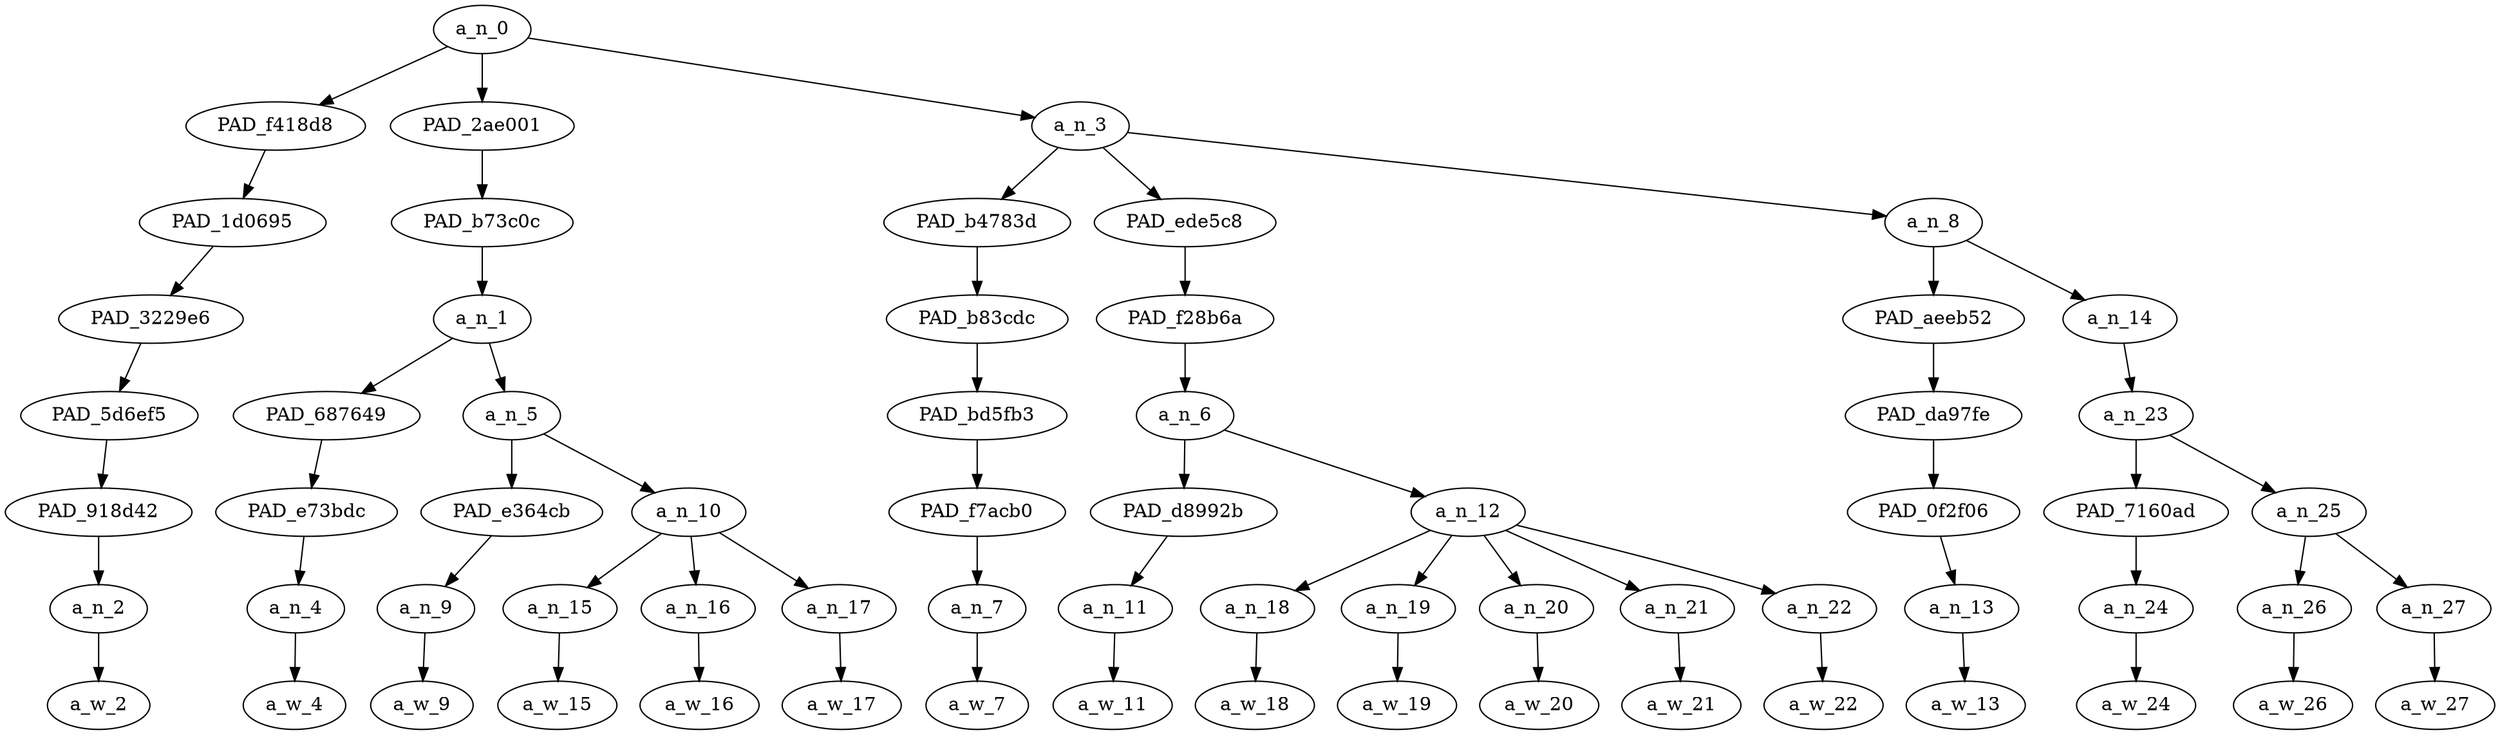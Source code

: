strict digraph "" {
	a_n_0	[div_dir=1,
		index=0,
		level=7,
		pos="5.708333333333333,7!",
		text_span="[0, 1, 2, 3, 4, 5, 6, 7, 8, 9, 10, 11, 12, 13, 14, 15, 16]",
		value=1.00000000];
	PAD_f418d8	[div_dir=1,
		index=1,
		level=6,
		pos="5.0,6!",
		text_span="[5]",
		value=0.04929201];
	a_n_0 -> PAD_f418d8;
	PAD_2ae001	[div_dir=1,
		index=0,
		level=6,
		pos="1.0,6!",
		text_span="[0, 1, 2, 3, 4]",
		value=0.54487436];
	a_n_0 -> PAD_2ae001;
	a_n_3	[div_dir=1,
		index=2,
		level=6,
		pos="11.125,6!",
		text_span="[6, 7, 8, 9, 10, 11, 12, 13, 14, 15, 16]",
		value=0.40445885];
	a_n_0 -> a_n_3;
	PAD_1d0695	[div_dir=1,
		index=1,
		level=5,
		pos="5.0,5!",
		text_span="[5]",
		value=0.04929201];
	PAD_f418d8 -> PAD_1d0695;
	PAD_3229e6	[div_dir=1,
		index=1,
		level=4,
		pos="5.0,4!",
		text_span="[5]",
		value=0.04929201];
	PAD_1d0695 -> PAD_3229e6;
	PAD_5d6ef5	[div_dir=1,
		index=2,
		level=3,
		pos="5.0,3!",
		text_span="[5]",
		value=0.04929201];
	PAD_3229e6 -> PAD_5d6ef5;
	PAD_918d42	[div_dir=1,
		index=3,
		level=2,
		pos="5.0,2!",
		text_span="[5]",
		value=0.04929201];
	PAD_5d6ef5 -> PAD_918d42;
	a_n_2	[div_dir=1,
		index=5,
		level=1,
		pos="5.0,1!",
		text_span="[5]",
		value=0.04929201];
	PAD_918d42 -> a_n_2;
	a_w_2	[div_dir=0,
		index=5,
		level=0,
		pos="5,0!",
		text_span="[5]",
		value=so];
	a_n_2 -> a_w_2;
	PAD_b73c0c	[div_dir=1,
		index=0,
		level=5,
		pos="1.0,5!",
		text_span="[0, 1, 2, 3, 4]",
		value=0.54487436];
	PAD_2ae001 -> PAD_b73c0c;
	a_n_1	[div_dir=1,
		index=0,
		level=4,
		pos="1.0,4!",
		text_span="[0, 1, 2, 3, 4]",
		value=0.54487436];
	PAD_b73c0c -> a_n_1;
	PAD_687649	[div_dir=1,
		index=0,
		level=3,
		pos="0.0,3!",
		text_span="[0]",
		value=0.06246152];
	a_n_1 -> PAD_687649;
	a_n_5	[div_dir=1,
		index=1,
		level=3,
		pos="2.0,3!",
		text_span="[1, 2, 3, 4]",
		value=0.48041372];
	a_n_1 -> a_n_5;
	PAD_e73bdc	[div_dir=1,
		index=0,
		level=2,
		pos="0.0,2!",
		text_span="[0]",
		value=0.06246152];
	PAD_687649 -> PAD_e73bdc;
	a_n_4	[div_dir=1,
		index=0,
		level=1,
		pos="0.0,1!",
		text_span="[0]",
		value=0.06246152];
	PAD_e73bdc -> a_n_4;
	a_w_4	[div_dir=0,
		index=0,
		level=0,
		pos="0,0!",
		text_span="[0]",
		value=i];
	a_n_4 -> a_w_4;
	PAD_e364cb	[div_dir=1,
		index=1,
		level=2,
		pos="1.0,2!",
		text_span="[1]",
		value=0.04792078];
	a_n_5 -> PAD_e364cb;
	a_n_10	[div_dir=1,
		index=2,
		level=2,
		pos="3.0,2!",
		text_span="[2, 3, 4]",
		value=0.43062328];
	a_n_5 -> a_n_10;
	a_n_9	[div_dir=1,
		index=1,
		level=1,
		pos="1.0,1!",
		text_span="[1]",
		value=0.04792078];
	PAD_e364cb -> a_n_9;
	a_w_9	[div_dir=0,
		index=1,
		level=0,
		pos="1,0!",
		text_span="[1]",
		value=am];
	a_n_9 -> a_w_9;
	a_n_15	[div_dir=1,
		index=2,
		level=1,
		pos="2.0,1!",
		text_span="[2]",
		value=0.05487674];
	a_n_10 -> a_n_15;
	a_n_16	[div_dir=1,
		index=3,
		level=1,
		pos="3.0,1!",
		text_span="[3]",
		value=0.09223488];
	a_n_10 -> a_n_16;
	a_n_17	[div_dir=1,
		index=4,
		level=1,
		pos="4.0,1!",
		text_span="[4]",
		value=0.28157287];
	a_n_10 -> a_n_17;
	a_w_15	[div_dir=0,
		index=2,
		level=0,
		pos="2,0!",
		text_span="[2]",
		value=part];
	a_n_15 -> a_w_15;
	a_w_16	[div_dir=0,
		index=3,
		level=0,
		pos="3,0!",
		text_span="[3]",
		value=potato];
	a_n_16 -> a_w_16;
	a_w_17	[div_dir=0,
		index=4,
		level=0,
		pos="4,0!",
		text_span="[4]",
		value=nigger];
	a_n_17 -> a_w_17;
	PAD_b4783d	[div_dir=1,
		index=3,
		level=5,
		pos="12.0,5!",
		text_span="[12]",
		value=0.03243755];
	a_n_3 -> PAD_b4783d;
	PAD_ede5c8	[div_dir=1,
		index=2,
		level=5,
		pos="7.5,5!",
		text_span="[6, 7, 8, 9, 10, 11]",
		value=0.21219565];
	a_n_3 -> PAD_ede5c8;
	a_n_8	[div_dir=1,
		index=4,
		level=5,
		pos="13.875,5!",
		text_span="[13, 14, 15, 16]",
		value=0.15957076];
	a_n_3 -> a_n_8;
	PAD_b83cdc	[div_dir=1,
		index=3,
		level=4,
		pos="12.0,4!",
		text_span="[12]",
		value=0.03243755];
	PAD_b4783d -> PAD_b83cdc;
	PAD_bd5fb3	[div_dir=1,
		index=4,
		level=3,
		pos="12.0,3!",
		text_span="[12]",
		value=0.03243755];
	PAD_b83cdc -> PAD_bd5fb3;
	PAD_f7acb0	[div_dir=1,
		index=6,
		level=2,
		pos="12.0,2!",
		text_span="[12]",
		value=0.03243755];
	PAD_bd5fb3 -> PAD_f7acb0;
	a_n_7	[div_dir=1,
		index=12,
		level=1,
		pos="12.0,1!",
		text_span="[12]",
		value=0.03243755];
	PAD_f7acb0 -> a_n_7;
	a_w_7	[div_dir=0,
		index=12,
		level=0,
		pos="12,0!",
		text_span="[12]",
		value=i2];
	a_n_7 -> a_w_7;
	PAD_f28b6a	[div_dir=1,
		index=2,
		level=4,
		pos="7.5,4!",
		text_span="[6, 7, 8, 9, 10, 11]",
		value=0.21219565];
	PAD_ede5c8 -> PAD_f28b6a;
	a_n_6	[div_dir=1,
		index=3,
		level=3,
		pos="7.5,3!",
		text_span="[6, 7, 8, 9, 10, 11]",
		value=0.21219565];
	PAD_f28b6a -> a_n_6;
	PAD_d8992b	[div_dir=1,
		index=4,
		level=2,
		pos="6.0,2!",
		text_span="[6]",
		value=0.03580305];
	a_n_6 -> PAD_d8992b;
	a_n_12	[div_dir=1,
		index=5,
		level=2,
		pos="9.0,2!",
		text_span="[7, 8, 9, 10, 11]",
		value=0.17628521];
	a_n_6 -> a_n_12;
	a_n_11	[div_dir=1,
		index=6,
		level=1,
		pos="6.0,1!",
		text_span="[6]",
		value=0.03580305];
	PAD_d8992b -> a_n_11;
	a_w_11	[div_dir=0,
		index=6,
		level=0,
		pos="6,0!",
		text_span="[6]",
		value=i1];
	a_n_11 -> a_w_11;
	a_n_18	[div_dir=1,
		index=7,
		level=1,
		pos="7.0,1!",
		text_span="[7]",
		value=0.03063602];
	a_n_12 -> a_n_18;
	a_n_19	[div_dir=-1,
		index=8,
		level=1,
		pos="8.0,1!",
		text_span="[8]",
		value=0.03004285];
	a_n_12 -> a_n_19;
	a_n_20	[div_dir=1,
		index=9,
		level=1,
		pos="9.0,1!",
		text_span="[9]",
		value=0.04175854];
	a_n_12 -> a_n_20;
	a_n_21	[div_dir=1,
		index=10,
		level=1,
		pos="10.0,1!",
		text_span="[10]",
		value=0.03309526];
	a_n_12 -> a_n_21;
	a_n_22	[div_dir=-1,
		index=11,
		level=1,
		pos="11.0,1!",
		text_span="[11]",
		value=0.04070389];
	a_n_12 -> a_n_22;
	a_w_18	[div_dir=0,
		index=7,
		level=0,
		pos="7,0!",
		text_span="[7]",
		value=am1];
	a_n_18 -> a_w_18;
	a_w_19	[div_dir=0,
		index=8,
		level=0,
		pos="8,0!",
		text_span="[8]",
		value=not];
	a_n_19 -> a_w_19;
	a_w_20	[div_dir=0,
		index=9,
		level=0,
		pos="9,0!",
		text_span="[9]",
		value=welcome];
	a_n_20 -> a_w_20;
	a_w_21	[div_dir=0,
		index=10,
		level=0,
		pos="10,0!",
		text_span="[10]",
		value=here];
	a_n_21 -> a_w_21;
	a_w_22	[div_dir=0,
		index=11,
		level=0,
		pos="11,0!",
		text_span="[11]",
		value=anymore];
	a_n_22 -> a_w_22;
	PAD_aeeb52	[div_dir=1,
		index=4,
		level=4,
		pos="13.0,4!",
		text_span="[13]",
		value=0.03781277];
	a_n_8 -> PAD_aeeb52;
	a_n_14	[div_dir=1,
		index=5,
		level=4,
		pos="14.75,4!",
		text_span="[14, 15, 16]",
		value=0.12147783];
	a_n_8 -> a_n_14;
	PAD_da97fe	[div_dir=1,
		index=5,
		level=3,
		pos="13.0,3!",
		text_span="[13]",
		value=0.03781277];
	PAD_aeeb52 -> PAD_da97fe;
	PAD_0f2f06	[div_dir=1,
		index=7,
		level=2,
		pos="13.0,2!",
		text_span="[13]",
		value=0.03781277];
	PAD_da97fe -> PAD_0f2f06;
	a_n_13	[div_dir=1,
		index=13,
		level=1,
		pos="13.0,1!",
		text_span="[13]",
		value=0.03781277];
	PAD_0f2f06 -> a_n_13;
	a_w_13	[div_dir=0,
		index=13,
		level=0,
		pos="13,0!",
		text_span="[13]",
		value=have];
	a_n_13 -> a_w_13;
	a_n_23	[div_dir=1,
		index=6,
		level=3,
		pos="14.75,3!",
		text_span="[14, 15, 16]",
		value=0.12127106];
	a_n_14 -> a_n_23;
	PAD_7160ad	[div_dir=-1,
		index=8,
		level=2,
		pos="14.0,2!",
		text_span="[14]",
		value=0.03002278];
	a_n_23 -> PAD_7160ad;
	a_n_25	[div_dir=1,
		index=9,
		level=2,
		pos="15.5,2!",
		text_span="[15, 16]",
		value=0.09104151];
	a_n_23 -> a_n_25;
	a_n_24	[div_dir=-1,
		index=14,
		level=1,
		pos="14.0,1!",
		text_span="[14]",
		value=0.03002278];
	PAD_7160ad -> a_n_24;
	a_w_24	[div_dir=0,
		index=14,
		level=0,
		pos="14,0!",
		text_span="[14]",
		value=to];
	a_n_24 -> a_w_24;
	a_n_26	[div_dir=1,
		index=15,
		level=1,
		pos="15.0,1!",
		text_span="[15]",
		value=0.03543807];
	a_n_25 -> a_n_26;
	a_n_27	[div_dir=1,
		index=16,
		level=1,
		pos="16.0,1!",
		text_span="[16]",
		value=0.05521638];
	a_n_25 -> a_n_27;
	a_w_26	[div_dir=0,
		index=15,
		level=0,
		pos="15,0!",
		text_span="[15]",
		value=go];
	a_n_26 -> a_w_26;
	a_w_27	[div_dir=0,
		index=16,
		level=0,
		pos="16,0!",
		text_span="[16]",
		value=back];
	a_n_27 -> a_w_27;
}
